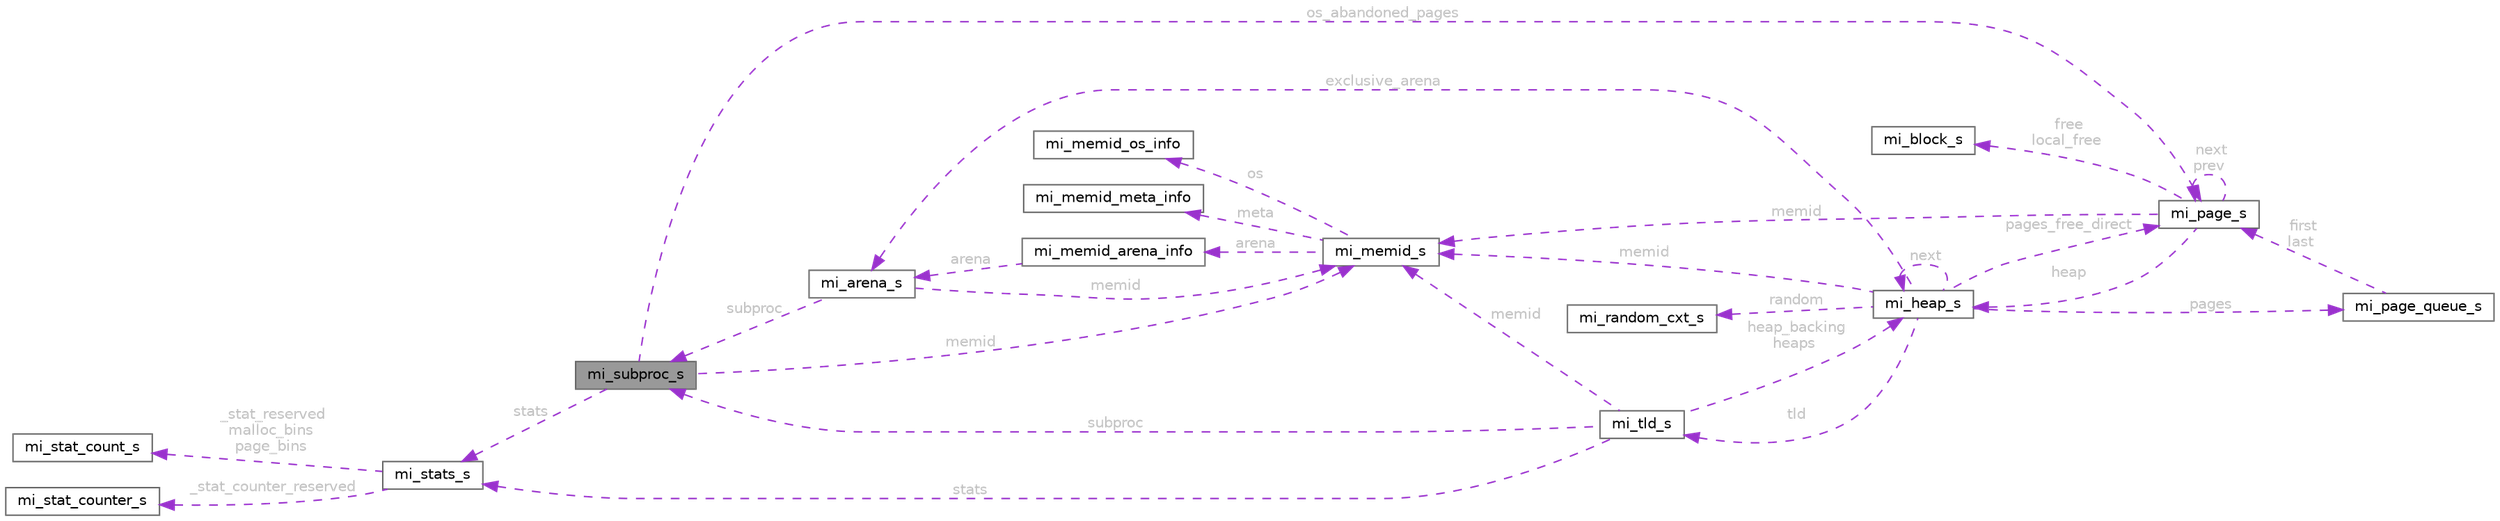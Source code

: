 digraph "mi_subproc_s"
{
 // LATEX_PDF_SIZE
  bgcolor="transparent";
  edge [fontname=Helvetica,fontsize=10,labelfontname=Helvetica,labelfontsize=10];
  node [fontname=Helvetica,fontsize=10,shape=box,height=0.2,width=0.4];
  rankdir="LR";
  Node1 [id="Node000001",label="mi_subproc_s",height=0.2,width=0.4,color="gray40", fillcolor="grey60", style="filled", fontcolor="black",tooltip=" "];
  Node2 -> Node1 [id="edge1_Node000001_Node000002",dir="back",color="darkorchid3",style="dashed",tooltip=" ",label=" os_abandoned_pages",fontcolor="grey" ];
  Node2 [id="Node000002",label="mi_page_s",height=0.2,width=0.4,color="gray40", fillcolor="white", style="filled",URL="$structmi__page__s.html",tooltip=" "];
  Node3 -> Node2 [id="edge2_Node000002_Node000003",dir="back",color="darkorchid3",style="dashed",tooltip=" ",label=" free\nlocal_free",fontcolor="grey" ];
  Node3 [id="Node000003",label="mi_block_s",height=0.2,width=0.4,color="gray40", fillcolor="white", style="filled",URL="$structmi__block__s.html",tooltip=" "];
  Node4 -> Node2 [id="edge3_Node000002_Node000004",dir="back",color="darkorchid3",style="dashed",tooltip=" ",label=" heap",fontcolor="grey" ];
  Node4 [id="Node000004",label="mi_heap_s",height=0.2,width=0.4,color="gray40", fillcolor="white", style="filled",URL="$structmi__heap__s.html",tooltip=" "];
  Node5 -> Node4 [id="edge4_Node000004_Node000005",dir="back",color="darkorchid3",style="dashed",tooltip=" ",label=" tld",fontcolor="grey" ];
  Node5 [id="Node000005",label="mi_tld_s",height=0.2,width=0.4,color="gray40", fillcolor="white", style="filled",URL="$structmi__tld__s.html",tooltip=" "];
  Node1 -> Node5 [id="edge5_Node000005_Node000001",dir="back",color="darkorchid3",style="dashed",tooltip=" ",label=" subproc",fontcolor="grey" ];
  Node4 -> Node5 [id="edge6_Node000005_Node000004",dir="back",color="darkorchid3",style="dashed",tooltip=" ",label=" heap_backing\nheaps",fontcolor="grey" ];
  Node6 -> Node5 [id="edge7_Node000005_Node000006",dir="back",color="darkorchid3",style="dashed",tooltip=" ",label=" stats",fontcolor="grey" ];
  Node6 [id="Node000006",label="mi_stats_s",height=0.2,width=0.4,color="gray40", fillcolor="white", style="filled",URL="$structmi__stats__s.html",tooltip=" "];
  Node7 -> Node6 [id="edge8_Node000006_Node000007",dir="back",color="darkorchid3",style="dashed",tooltip=" ",label=" _stat_reserved\nmalloc_bins\npage_bins",fontcolor="grey" ];
  Node7 [id="Node000007",label="mi_stat_count_s",height=0.2,width=0.4,color="gray40", fillcolor="white", style="filled",URL="$structmi__stat__count__s.html",tooltip=" "];
  Node8 -> Node6 [id="edge9_Node000006_Node000008",dir="back",color="darkorchid3",style="dashed",tooltip=" ",label=" _stat_counter_reserved",fontcolor="grey" ];
  Node8 [id="Node000008",label="mi_stat_counter_s",height=0.2,width=0.4,color="gray40", fillcolor="white", style="filled",URL="$structmi__stat__counter__s.html",tooltip=" "];
  Node9 -> Node5 [id="edge10_Node000005_Node000009",dir="back",color="darkorchid3",style="dashed",tooltip=" ",label=" memid",fontcolor="grey" ];
  Node9 [id="Node000009",label="mi_memid_s",height=0.2,width=0.4,color="gray40", fillcolor="white", style="filled",URL="$structmi__memid__s.html",tooltip=" "];
  Node10 -> Node9 [id="edge11_Node000009_Node000010",dir="back",color="darkorchid3",style="dashed",tooltip=" ",label=" os",fontcolor="grey" ];
  Node10 [id="Node000010",label="mi_memid_os_info",height=0.2,width=0.4,color="gray40", fillcolor="white", style="filled",URL="$structmi__memid__os__info.html",tooltip=" "];
  Node11 -> Node9 [id="edge12_Node000009_Node000011",dir="back",color="darkorchid3",style="dashed",tooltip=" ",label=" arena",fontcolor="grey" ];
  Node11 [id="Node000011",label="mi_memid_arena_info",height=0.2,width=0.4,color="gray40", fillcolor="white", style="filled",URL="$structmi__memid__arena__info.html",tooltip=" "];
  Node12 -> Node11 [id="edge13_Node000011_Node000012",dir="back",color="darkorchid3",style="dashed",tooltip=" ",label=" arena",fontcolor="grey" ];
  Node12 [id="Node000012",label="mi_arena_s",height=0.2,width=0.4,color="gray40", fillcolor="white", style="filled",URL="$structmi__arena__s.html",tooltip=" "];
  Node9 -> Node12 [id="edge14_Node000012_Node000009",dir="back",color="darkorchid3",style="dashed",tooltip=" ",label=" memid",fontcolor="grey" ];
  Node1 -> Node12 [id="edge15_Node000012_Node000001",dir="back",color="darkorchid3",style="dashed",tooltip=" ",label=" subproc",fontcolor="grey" ];
  Node13 -> Node9 [id="edge16_Node000009_Node000013",dir="back",color="darkorchid3",style="dashed",tooltip=" ",label=" meta",fontcolor="grey" ];
  Node13 [id="Node000013",label="mi_memid_meta_info",height=0.2,width=0.4,color="gray40", fillcolor="white", style="filled",URL="$structmi__memid__meta__info.html",tooltip=" "];
  Node12 -> Node4 [id="edge17_Node000004_Node000012",dir="back",color="darkorchid3",style="dashed",tooltip=" ",label=" exclusive_arena",fontcolor="grey" ];
  Node14 -> Node4 [id="edge18_Node000004_Node000014",dir="back",color="darkorchid3",style="dashed",tooltip=" ",label=" random",fontcolor="grey" ];
  Node14 [id="Node000014",label="mi_random_cxt_s",height=0.2,width=0.4,color="gray40", fillcolor="white", style="filled",URL="$structmi__random__cxt__s.html",tooltip=" "];
  Node4 -> Node4 [id="edge19_Node000004_Node000004",dir="back",color="darkorchid3",style="dashed",tooltip=" ",label=" next",fontcolor="grey" ];
  Node2 -> Node4 [id="edge20_Node000004_Node000002",dir="back",color="darkorchid3",style="dashed",tooltip=" ",label=" pages_free_direct",fontcolor="grey" ];
  Node15 -> Node4 [id="edge21_Node000004_Node000015",dir="back",color="darkorchid3",style="dashed",tooltip=" ",label=" pages",fontcolor="grey" ];
  Node15 [id="Node000015",label="mi_page_queue_s",height=0.2,width=0.4,color="gray40", fillcolor="white", style="filled",URL="$structmi__page__queue__s.html",tooltip=" "];
  Node2 -> Node15 [id="edge22_Node000015_Node000002",dir="back",color="darkorchid3",style="dashed",tooltip=" ",label=" first\nlast",fontcolor="grey" ];
  Node9 -> Node4 [id="edge23_Node000004_Node000009",dir="back",color="darkorchid3",style="dashed",tooltip=" ",label=" memid",fontcolor="grey" ];
  Node2 -> Node2 [id="edge24_Node000002_Node000002",dir="back",color="darkorchid3",style="dashed",tooltip=" ",label=" next\nprev",fontcolor="grey" ];
  Node9 -> Node2 [id="edge25_Node000002_Node000009",dir="back",color="darkorchid3",style="dashed",tooltip=" ",label=" memid",fontcolor="grey" ];
  Node9 -> Node1 [id="edge26_Node000001_Node000009",dir="back",color="darkorchid3",style="dashed",tooltip=" ",label=" memid",fontcolor="grey" ];
  Node6 -> Node1 [id="edge27_Node000001_Node000006",dir="back",color="darkorchid3",style="dashed",tooltip=" ",label=" stats",fontcolor="grey" ];
}
